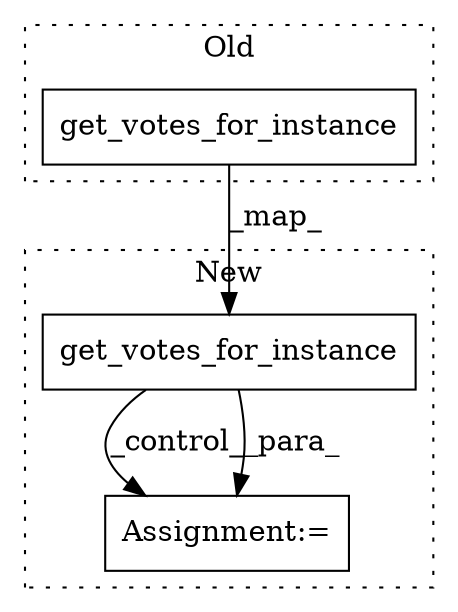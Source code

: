 digraph G {
subgraph cluster0 {
1 [label="get_votes_for_instance" a="32" s="5798,5822" l="23,1" shape="box"];
label = "Old";
style="dotted";
}
subgraph cluster1 {
2 [label="get_votes_for_instance" a="32" s="5807,5831" l="23,1" shape="box"];
3 [label="Assignment:=" a="7" s="5907" l="1" shape="box"];
label = "New";
style="dotted";
}
1 -> 2 [label="_map_"];
2 -> 3 [label="_control_"];
2 -> 3 [label="_para_"];
}